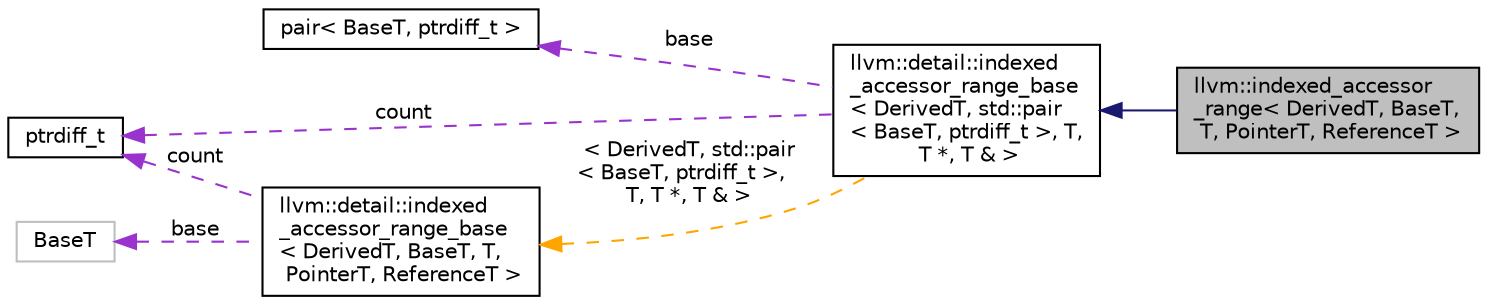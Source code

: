 digraph "llvm::indexed_accessor_range&lt; DerivedT, BaseT, T, PointerT, ReferenceT &gt;"
{
 // LATEX_PDF_SIZE
  bgcolor="transparent";
  edge [fontname="Helvetica",fontsize="10",labelfontname="Helvetica",labelfontsize="10"];
  node [fontname="Helvetica",fontsize="10",shape=record];
  rankdir="LR";
  Node1 [label="llvm::indexed_accessor\l_range\< DerivedT, BaseT,\l T, PointerT, ReferenceT \>",height=0.2,width=0.4,color="black", fillcolor="grey75", style="filled", fontcolor="black",tooltip="This class provides an implementation of a range of indexed_accessor_iterators where the base is not ..."];
  Node2 -> Node1 [dir="back",color="midnightblue",fontsize="10",style="solid",fontname="Helvetica"];
  Node2 [label="llvm::detail::indexed\l_accessor_range_base\l\< DerivedT, std::pair\l\< BaseT, ptrdiff_t \>, T,\l T *, T & \>",height=0.2,width=0.4,color="black",URL="$classllvm_1_1detail_1_1indexed__accessor__range__base.html",tooltip=" "];
  Node3 -> Node2 [dir="back",color="darkorchid3",fontsize="10",style="dashed",label=" base" ,fontname="Helvetica"];
  Node3 [label="pair\< BaseT, ptrdiff_t \>",height=0.2,width=0.4,color="black",URL="$classstd_1_1pair_3_01BaseT_00_01ptrdiff__t_01_4.html",tooltip=" "];
  Node4 -> Node2 [dir="back",color="darkorchid3",fontsize="10",style="dashed",label=" count" ,fontname="Helvetica"];
  Node4 [label="ptrdiff_t",height=0.2,width=0.4,color="black",URL="$classptrdiff__t.html",tooltip=" "];
  Node5 -> Node2 [dir="back",color="orange",fontsize="10",style="dashed",label=" \< DerivedT, std::pair\l\< BaseT, ptrdiff_t \>,\l T, T *, T & \>" ,fontname="Helvetica"];
  Node5 [label="llvm::detail::indexed\l_accessor_range_base\l\< DerivedT, BaseT, T,\l PointerT, ReferenceT \>",height=0.2,width=0.4,color="black",URL="$classllvm_1_1detail_1_1indexed__accessor__range__base.html",tooltip="The class represents the base of a range of indexed_accessor_iterators."];
  Node4 -> Node5 [dir="back",color="darkorchid3",fontsize="10",style="dashed",label=" count" ,fontname="Helvetica"];
  Node6 -> Node5 [dir="back",color="darkorchid3",fontsize="10",style="dashed",label=" base" ,fontname="Helvetica"];
  Node6 [label="BaseT",height=0.2,width=0.4,color="grey75",tooltip=" "];
}
